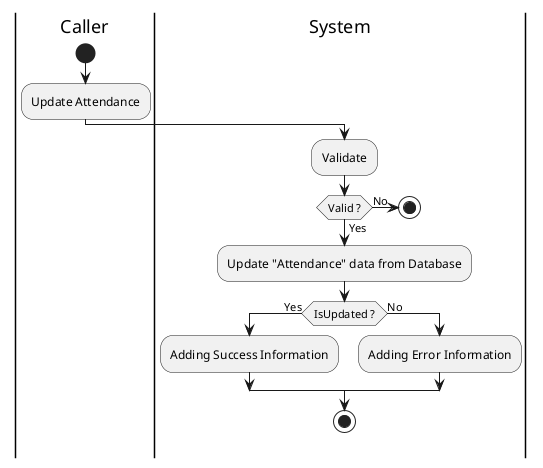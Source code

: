 @startuml UpdateAttendance

skinparam ConditionEndStyle hline
skinparam Monochrome true
skinparam Shadowing false

|Caller|
start
:Update Attendance;

|System|
:Validate;

if (Valid ?) then (Yes)
    :Update "Attendance" data from Database;

    if (IsUpdated ?) then (Yes)
        :Adding Success Information;
    else (No)
        :Adding Error Information;
    endif
    
    stop
else (No)
    stop
endif

@enduml